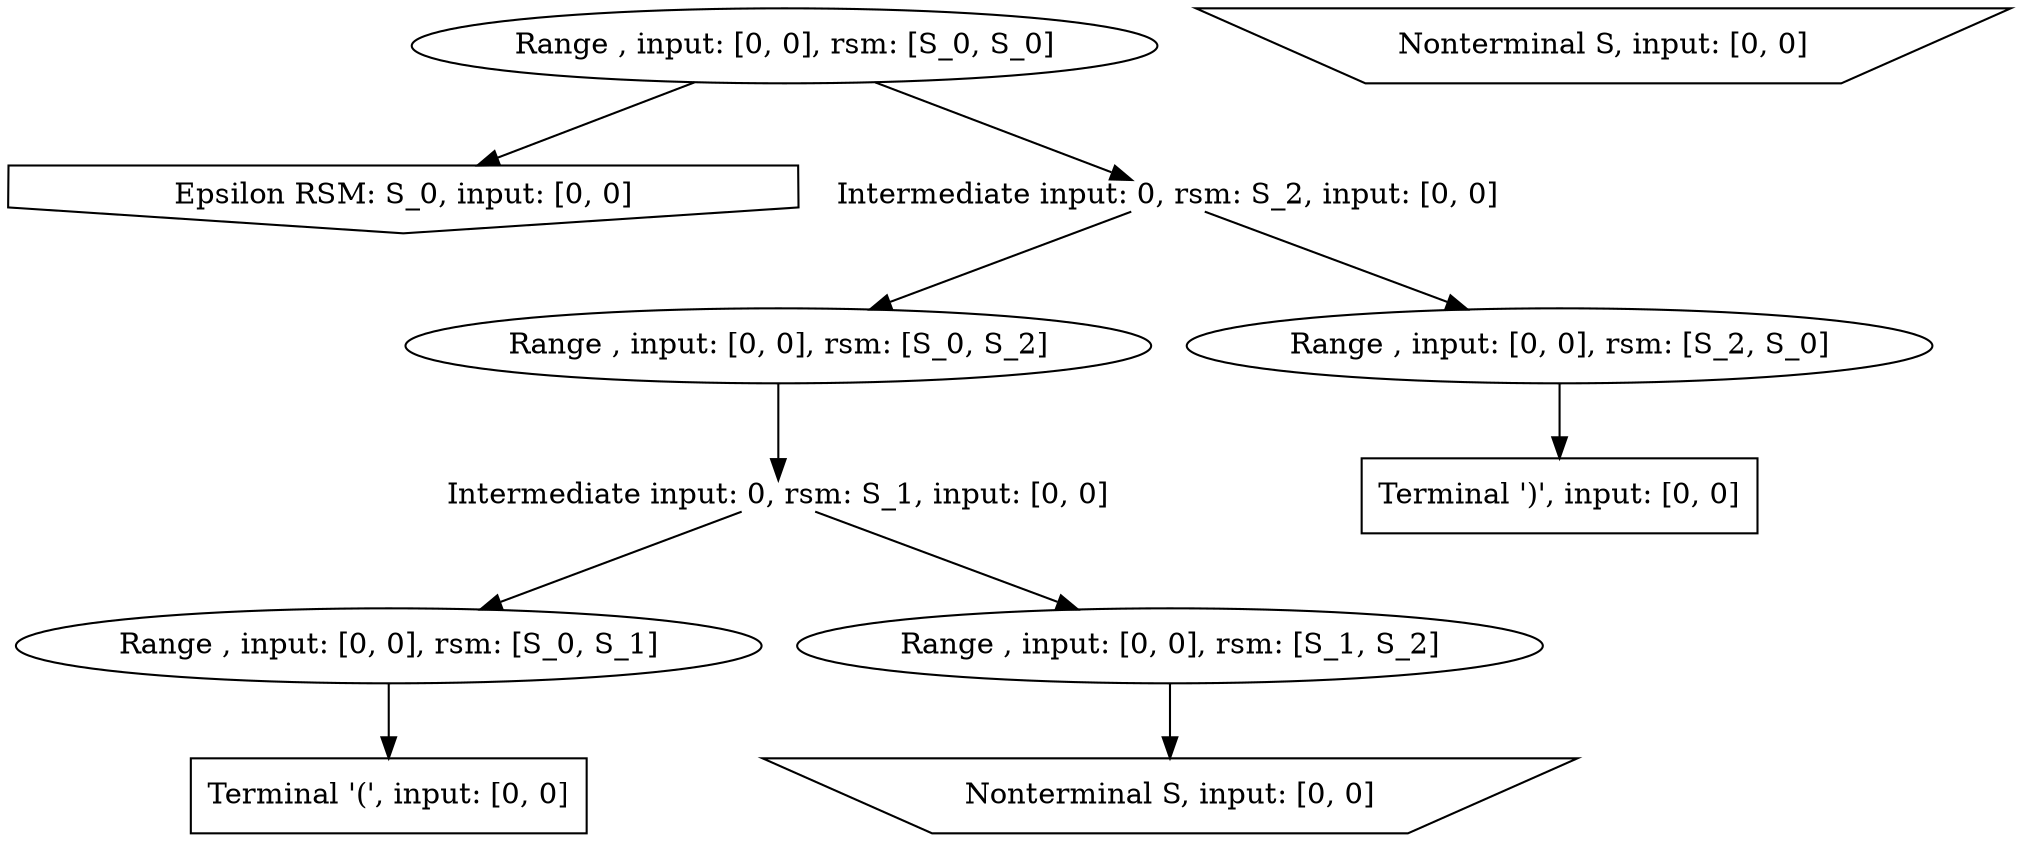 digraph g {
labelloc="t"
label=""
0 [label = "Epsilon RSM: S_0, input: [0, 0]", shape = invhouse]
1 [label = "Intermediate input: 0, rsm: S_1, input: [0, 0]", shape = plain]
2 [label = "Intermediate input: 0, rsm: S_2, input: [0, 0]", shape = plain]
3 [label = "Nonterminal S, input: [0, 0]", shape = invtrapezium]
4 [label = "Nonterminal S, input: [0, 0]", shape = invtrapezium]
5 [label = "Range , input: [0, 0], rsm: [S_0, S_0]", shape = ellipse]
6 [label = "Range , input: [0, 0], rsm: [S_0, S_1]", shape = ellipse]
7 [label = "Range , input: [0, 0], rsm: [S_0, S_2]", shape = ellipse]
8 [label = "Range , input: [0, 0], rsm: [S_1, S_2]", shape = ellipse]
9 [label = "Range , input: [0, 0], rsm: [S_2, S_0]", shape = ellipse]
10 [label = "Terminal '(', input: [0, 0]", shape = rectangle]
11 [label = "Terminal ')', input: [0, 0]", shape = rectangle]
1->6
1->8
2->7
2->9
5->0
5->2
6->10
7->1
8->3
9->11
}
